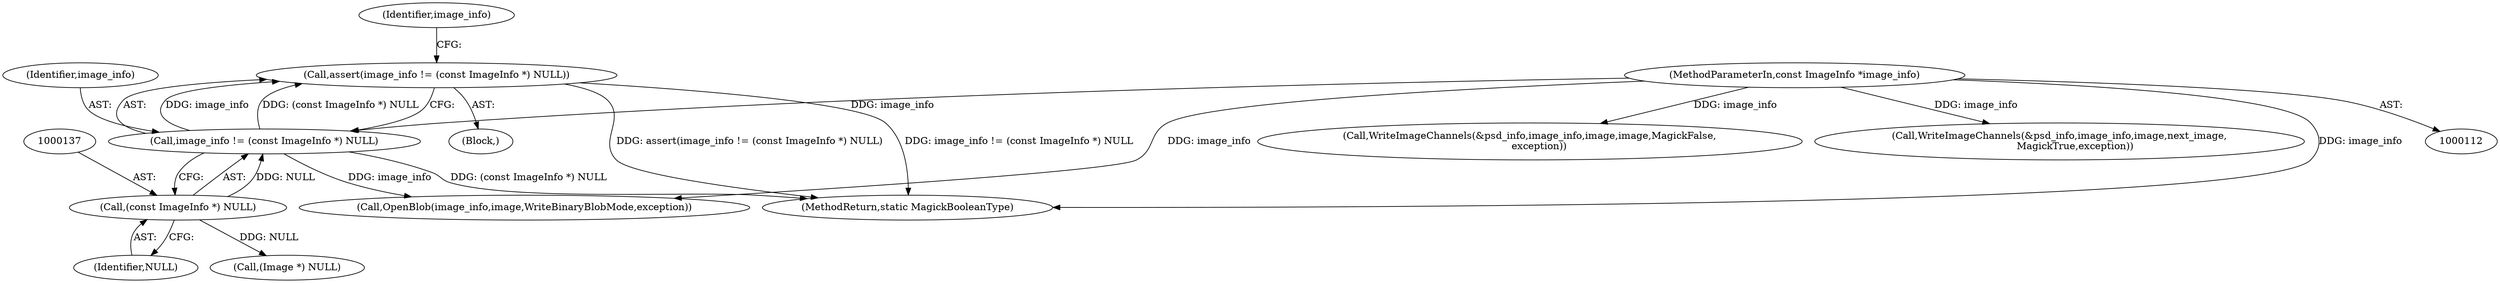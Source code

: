 digraph "0_ImageMagick_4f2c04ea6673863b87ac7f186cbb0d911f74085c_0@API" {
"1000133" [label="(Call,assert(image_info != (const ImageInfo *) NULL))"];
"1000134" [label="(Call,image_info != (const ImageInfo *) NULL)"];
"1000113" [label="(MethodParameterIn,const ImageInfo *image_info)"];
"1000136" [label="(Call,(const ImageInfo *) NULL)"];
"1001561" [label="(Call,WriteImageChannels(&psd_info,image_info,image,image,MagickFalse,\n      exception))"];
"1000133" [label="(Call,assert(image_info != (const ImageInfo *) NULL))"];
"1000134" [label="(Call,image_info != (const ImageInfo *) NULL)"];
"1001533" [label="(Call,WriteImageChannels(&psd_info,image_info,image,next_image,\n          MagickTrue,exception))"];
"1000113" [label="(MethodParameterIn,const ImageInfo *image_info)"];
"1000142" [label="(Identifier,image_info)"];
"1001575" [label="(MethodReturn,static MagickBooleanType)"];
"1000186" [label="(Call,OpenBlob(image_info,image,WriteBinaryBlobMode,exception))"];
"1000136" [label="(Call,(const ImageInfo *) NULL)"];
"1000138" [label="(Identifier,NULL)"];
"1000135" [label="(Identifier,image_info)"];
"1000116" [label="(Block,)"];
"1000148" [label="(Call,(Image *) NULL)"];
"1000133" -> "1000116"  [label="AST: "];
"1000133" -> "1000134"  [label="CFG: "];
"1000134" -> "1000133"  [label="AST: "];
"1000142" -> "1000133"  [label="CFG: "];
"1000133" -> "1001575"  [label="DDG: image_info != (const ImageInfo *) NULL"];
"1000133" -> "1001575"  [label="DDG: assert(image_info != (const ImageInfo *) NULL)"];
"1000134" -> "1000133"  [label="DDG: image_info"];
"1000134" -> "1000133"  [label="DDG: (const ImageInfo *) NULL"];
"1000134" -> "1000136"  [label="CFG: "];
"1000135" -> "1000134"  [label="AST: "];
"1000136" -> "1000134"  [label="AST: "];
"1000134" -> "1001575"  [label="DDG: (const ImageInfo *) NULL"];
"1000113" -> "1000134"  [label="DDG: image_info"];
"1000136" -> "1000134"  [label="DDG: NULL"];
"1000134" -> "1000186"  [label="DDG: image_info"];
"1000113" -> "1000112"  [label="AST: "];
"1000113" -> "1001575"  [label="DDG: image_info"];
"1000113" -> "1000186"  [label="DDG: image_info"];
"1000113" -> "1001533"  [label="DDG: image_info"];
"1000113" -> "1001561"  [label="DDG: image_info"];
"1000136" -> "1000138"  [label="CFG: "];
"1000137" -> "1000136"  [label="AST: "];
"1000138" -> "1000136"  [label="AST: "];
"1000136" -> "1000148"  [label="DDG: NULL"];
}
